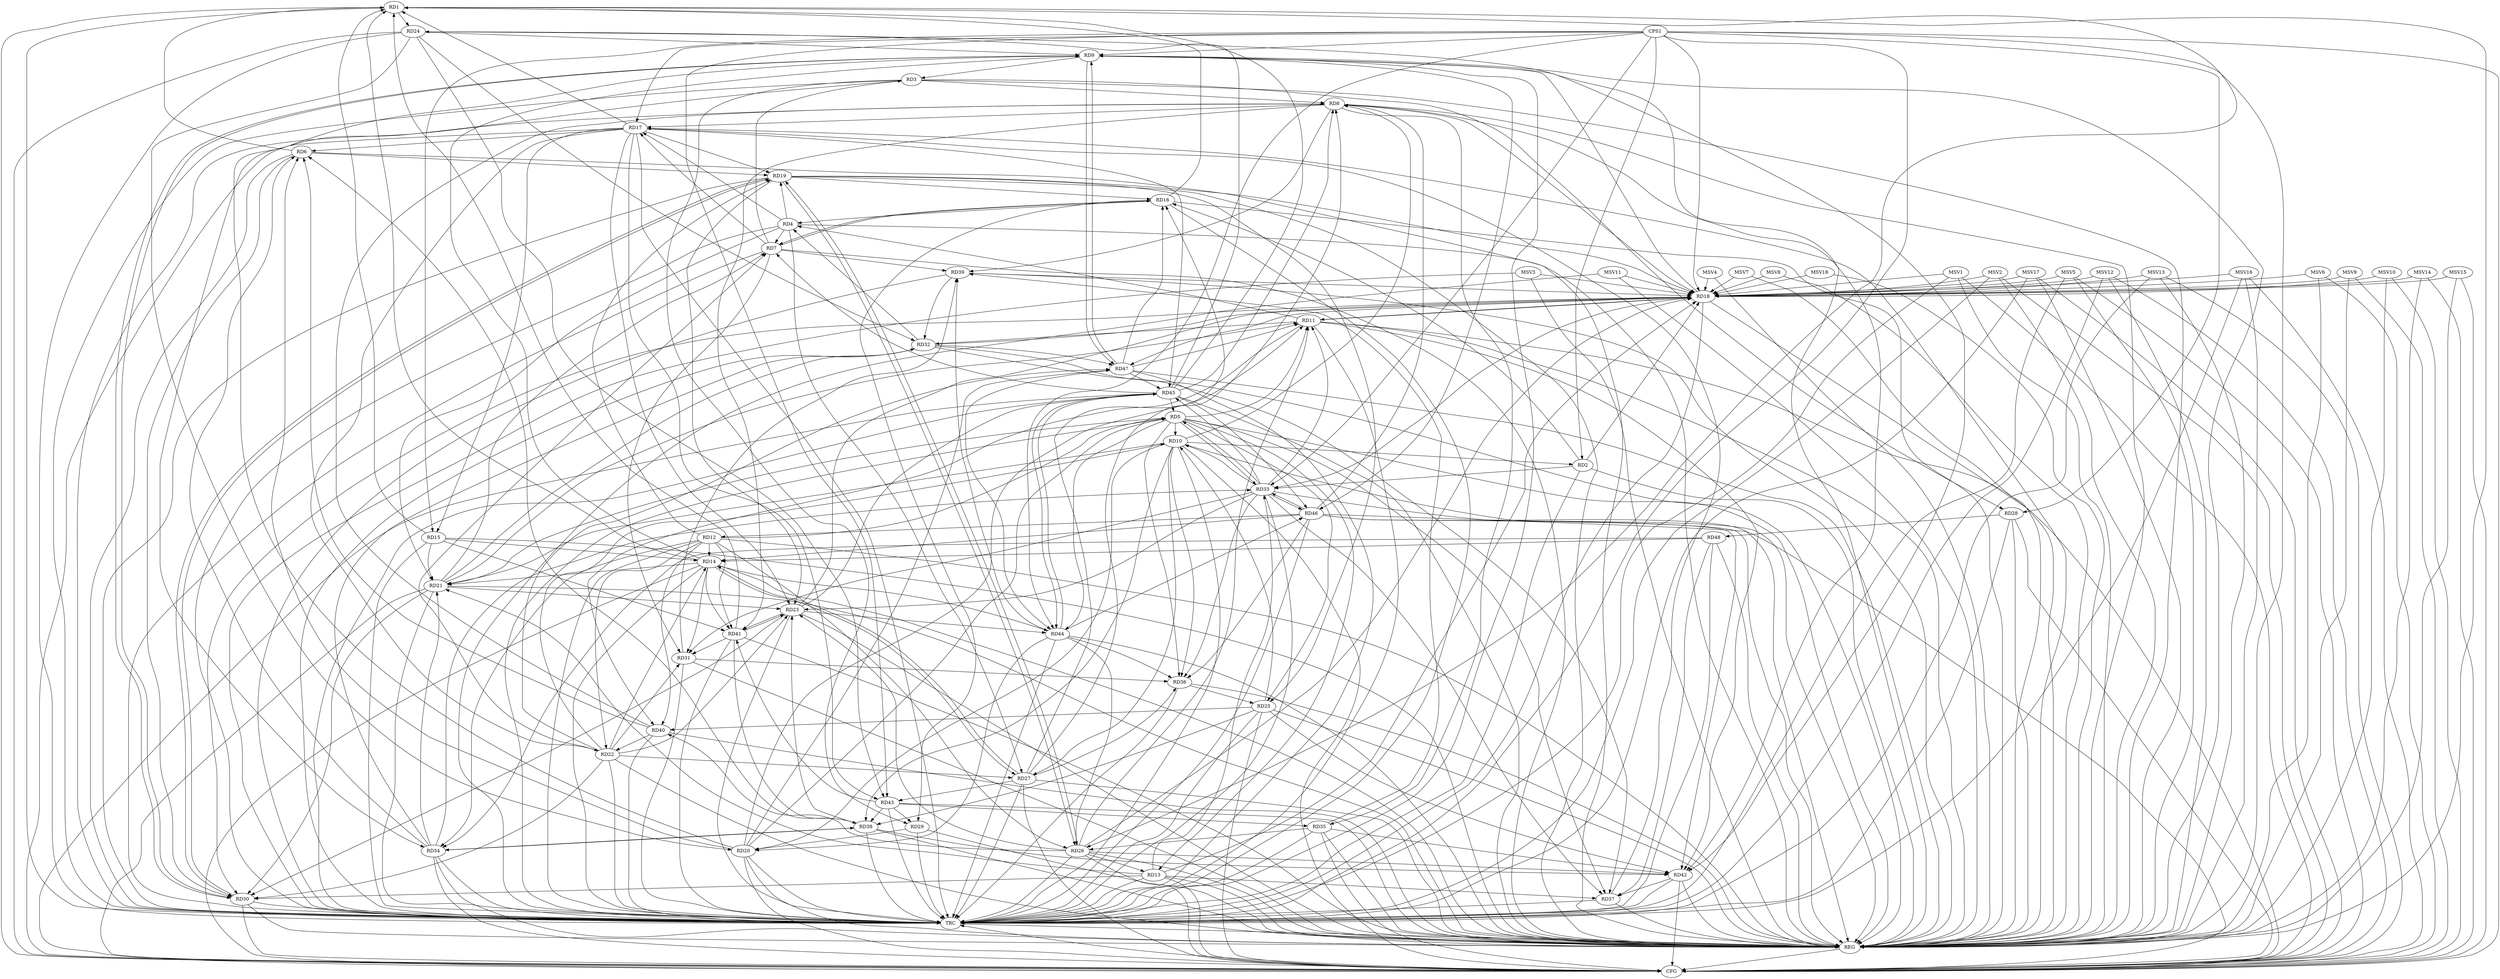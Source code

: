 strict digraph G {
  RD1 [ label="RD1" ];
  RD2 [ label="RD2" ];
  RD3 [ label="RD3" ];
  RD4 [ label="RD4" ];
  RD5 [ label="RD5" ];
  RD6 [ label="RD6" ];
  RD7 [ label="RD7" ];
  RD8 [ label="RD8" ];
  RD9 [ label="RD9" ];
  RD10 [ label="RD10" ];
  RD11 [ label="RD11" ];
  RD12 [ label="RD12" ];
  RD13 [ label="RD13" ];
  RD14 [ label="RD14" ];
  RD15 [ label="RD15" ];
  RD16 [ label="RD16" ];
  RD17 [ label="RD17" ];
  RD18 [ label="RD18" ];
  RD19 [ label="RD19" ];
  RD20 [ label="RD20" ];
  RD21 [ label="RD21" ];
  RD22 [ label="RD22" ];
  RD23 [ label="RD23" ];
  RD24 [ label="RD24" ];
  RD25 [ label="RD25" ];
  RD26 [ label="RD26" ];
  RD27 [ label="RD27" ];
  RD28 [ label="RD28" ];
  RD29 [ label="RD29" ];
  RD30 [ label="RD30" ];
  RD31 [ label="RD31" ];
  RD32 [ label="RD32" ];
  RD33 [ label="RD33" ];
  RD34 [ label="RD34" ];
  RD35 [ label="RD35" ];
  RD36 [ label="RD36" ];
  RD37 [ label="RD37" ];
  RD38 [ label="RD38" ];
  RD39 [ label="RD39" ];
  RD40 [ label="RD40" ];
  RD41 [ label="RD41" ];
  RD42 [ label="RD42" ];
  RD43 [ label="RD43" ];
  RD44 [ label="RD44" ];
  RD45 [ label="RD45" ];
  RD46 [ label="RD46" ];
  RD47 [ label="RD47" ];
  RD48 [ label="RD48" ];
  CPS1 [ label="CPS1" ];
  REG [ label="REG" ];
  CFG [ label="CFG" ];
  TRC [ label="TRC" ];
  MSV1 [ label="MSV1" ];
  MSV2 [ label="MSV2" ];
  MSV3 [ label="MSV3" ];
  MSV4 [ label="MSV4" ];
  MSV5 [ label="MSV5" ];
  MSV6 [ label="MSV6" ];
  MSV7 [ label="MSV7" ];
  MSV8 [ label="MSV8" ];
  MSV9 [ label="MSV9" ];
  MSV10 [ label="MSV10" ];
  MSV11 [ label="MSV11" ];
  MSV12 [ label="MSV12" ];
  MSV13 [ label="MSV13" ];
  MSV14 [ label="MSV14" ];
  MSV15 [ label="MSV15" ];
  MSV16 [ label="MSV16" ];
  MSV17 [ label="MSV17" ];
  MSV18 [ label="MSV18" ];
  RD6 -> RD1;
  RD14 -> RD1;
  RD15 -> RD1;
  RD16 -> RD1;
  RD17 -> RD1;
  RD1 -> RD24;
  RD1 -> RD26;
  RD41 -> RD1;
  RD45 -> RD1;
  RD10 -> RD2;
  RD2 -> RD16;
  RD2 -> RD18;
  RD2 -> RD33;
  RD7 -> RD3;
  RD3 -> RD8;
  RD9 -> RD3;
  RD3 -> RD28;
  RD3 -> RD29;
  RD3 -> RD34;
  RD4 -> RD7;
  RD11 -> RD4;
  RD16 -> RD4;
  RD4 -> RD17;
  RD4 -> RD19;
  RD4 -> RD21;
  RD4 -> RD27;
  RD32 -> RD4;
  RD5 -> RD10;
  RD5 -> RD11;
  RD12 -> RD5;
  RD5 -> RD13;
  RD20 -> RD5;
  RD21 -> RD5;
  RD5 -> RD25;
  RD5 -> RD33;
  RD33 -> RD5;
  RD5 -> RD36;
  RD5 -> RD37;
  RD5 -> RD44;
  RD45 -> RD5;
  RD17 -> RD6;
  RD6 -> RD19;
  RD20 -> RD6;
  RD6 -> RD30;
  RD34 -> RD6;
  RD38 -> RD6;
  RD40 -> RD6;
  RD7 -> RD16;
  RD16 -> RD7;
  RD7 -> RD17;
  RD21 -> RD7;
  RD22 -> RD7;
  RD7 -> RD31;
  RD7 -> RD39;
  RD45 -> RD7;
  RD10 -> RD8;
  RD8 -> RD17;
  RD8 -> RD18;
  RD27 -> RD8;
  RD8 -> RD35;
  RD8 -> RD39;
  RD40 -> RD8;
  RD8 -> RD41;
  RD8 -> RD42;
  RD45 -> RD8;
  RD46 -> RD8;
  RD14 -> RD9;
  RD18 -> RD9;
  RD20 -> RD9;
  RD24 -> RD9;
  RD9 -> RD30;
  RD30 -> RD9;
  RD9 -> RD42;
  RD9 -> RD46;
  RD9 -> RD47;
  RD47 -> RD9;
  RD10 -> RD20;
  RD10 -> RD21;
  RD22 -> RD10;
  RD25 -> RD10;
  RD10 -> RD27;
  RD33 -> RD10;
  RD10 -> RD36;
  RD10 -> RD38;
  RD11 -> RD18;
  RD18 -> RD11;
  RD20 -> RD11;
  RD21 -> RD11;
  RD26 -> RD11;
  RD11 -> RD32;
  RD33 -> RD11;
  RD11 -> RD40;
  RD11 -> RD42;
  RD47 -> RD11;
  RD12 -> RD14;
  RD12 -> RD19;
  RD12 -> RD22;
  RD12 -> RD26;
  RD12 -> RD34;
  RD12 -> RD40;
  RD12 -> RD41;
  RD46 -> RD12;
  RD13 -> RD18;
  RD13 -> RD21;
  RD26 -> RD13;
  RD13 -> RD30;
  RD13 -> RD33;
  RD13 -> RD37;
  RD15 -> RD14;
  RD14 -> RD21;
  RD22 -> RD14;
  RD14 -> RD27;
  RD27 -> RD14;
  RD14 -> RD31;
  RD14 -> RD41;
  RD14 -> RD44;
  RD46 -> RD14;
  RD48 -> RD14;
  RD17 -> RD15;
  RD15 -> RD21;
  RD15 -> RD41;
  RD19 -> RD16;
  RD27 -> RD16;
  RD16 -> RD29;
  RD47 -> RD16;
  RD17 -> RD19;
  RD17 -> RD22;
  RD17 -> RD23;
  RD37 -> RD17;
  RD17 -> RD43;
  RD17 -> RD45;
  RD19 -> RD18;
  RD23 -> RD18;
  RD26 -> RD18;
  RD18 -> RD30;
  RD32 -> RD18;
  RD18 -> RD33;
  RD39 -> RD18;
  RD18 -> RD47;
  RD19 -> RD23;
  RD19 -> RD25;
  RD19 -> RD26;
  RD26 -> RD19;
  RD19 -> RD30;
  RD30 -> RD19;
  RD24 -> RD20;
  RD29 -> RD20;
  RD44 -> RD20;
  RD20 -> RD47;
  RD21 -> RD23;
  RD21 -> RD30;
  RD21 -> RD32;
  RD34 -> RD21;
  RD22 -> RD23;
  RD22 -> RD27;
  RD22 -> RD30;
  RD22 -> RD31;
  RD40 -> RD22;
  RD22 -> RD47;
  RD26 -> RD23;
  RD23 -> RD30;
  RD33 -> RD23;
  RD38 -> RD23;
  RD23 -> RD41;
  RD41 -> RD23;
  RD23 -> RD44;
  RD23 -> RD45;
  RD24 -> RD32;
  RD24 -> RD43;
  RD45 -> RD24;
  RD36 -> RD25;
  RD25 -> RD38;
  RD25 -> RD40;
  RD25 -> RD42;
  RD35 -> RD26;
  RD26 -> RD40;
  RD26 -> RD42;
  RD44 -> RD26;
  RD27 -> RD36;
  RD27 -> RD43;
  RD28 -> RD48;
  RD43 -> RD29;
  RD33 -> RD31;
  RD31 -> RD36;
  RD31 -> RD39;
  RD41 -> RD31;
  RD34 -> RD32;
  RD32 -> RD37;
  RD39 -> RD32;
  RD32 -> RD47;
  RD34 -> RD33;
  RD33 -> RD36;
  RD33 -> RD37;
  RD33 -> RD45;
  RD33 -> RD46;
  RD46 -> RD33;
  RD34 -> RD38;
  RD38 -> RD34;
  RD48 -> RD34;
  RD35 -> RD39;
  RD35 -> RD42;
  RD43 -> RD35;
  RD44 -> RD36;
  RD46 -> RD36;
  RD42 -> RD37;
  RD48 -> RD37;
  RD41 -> RD38;
  RD38 -> RD42;
  RD43 -> RD38;
  RD44 -> RD39;
  RD43 -> RD41;
  RD46 -> RD42;
  RD44 -> RD45;
  RD45 -> RD44;
  RD44 -> RD46;
  RD47 -> RD44;
  RD45 -> RD46;
  RD47 -> RD45;
  CPS1 -> RD43;
  CPS1 -> RD44;
  CPS1 -> RD15;
  CPS1 -> RD18;
  CPS1 -> RD28;
  CPS1 -> RD2;
  CPS1 -> RD17;
  CPS1 -> RD9;
  CPS1 -> RD33;
  RD1 -> REG;
  RD2 -> REG;
  RD3 -> REG;
  RD4 -> REG;
  RD5 -> REG;
  RD6 -> REG;
  RD7 -> REG;
  RD8 -> REG;
  RD9 -> REG;
  RD10 -> REG;
  RD11 -> REG;
  RD12 -> REG;
  RD13 -> REG;
  RD14 -> REG;
  RD15 -> REG;
  RD16 -> REG;
  RD17 -> REG;
  RD18 -> REG;
  RD19 -> REG;
  RD20 -> REG;
  RD21 -> REG;
  RD22 -> REG;
  RD23 -> REG;
  RD24 -> REG;
  RD25 -> REG;
  RD26 -> REG;
  RD27 -> REG;
  RD28 -> REG;
  RD29 -> REG;
  RD30 -> REG;
  RD31 -> REG;
  RD32 -> REG;
  RD33 -> REG;
  RD34 -> REG;
  RD35 -> REG;
  RD36 -> REG;
  RD37 -> REG;
  RD38 -> REG;
  RD39 -> REG;
  RD40 -> REG;
  RD41 -> REG;
  RD42 -> REG;
  RD43 -> REG;
  RD44 -> REG;
  RD45 -> REG;
  RD46 -> REG;
  RD47 -> REG;
  RD48 -> REG;
  CPS1 -> REG;
  RD26 -> CFG;
  RD35 -> CFG;
  RD27 -> CFG;
  RD20 -> CFG;
  RD11 -> CFG;
  CPS1 -> CFG;
  RD46 -> CFG;
  RD30 -> CFG;
  RD28 -> CFG;
  RD42 -> CFG;
  RD10 -> CFG;
  RD13 -> CFG;
  RD1 -> CFG;
  RD17 -> CFG;
  RD34 -> CFG;
  RD25 -> CFG;
  RD21 -> CFG;
  RD14 -> CFG;
  RD45 -> CFG;
  RD24 -> CFG;
  REG -> CFG;
  RD1 -> TRC;
  RD2 -> TRC;
  RD3 -> TRC;
  RD4 -> TRC;
  RD5 -> TRC;
  RD6 -> TRC;
  RD7 -> TRC;
  RD8 -> TRC;
  RD9 -> TRC;
  RD10 -> TRC;
  RD11 -> TRC;
  RD12 -> TRC;
  RD13 -> TRC;
  RD14 -> TRC;
  RD15 -> TRC;
  RD16 -> TRC;
  RD17 -> TRC;
  RD18 -> TRC;
  RD19 -> TRC;
  RD20 -> TRC;
  RD21 -> TRC;
  RD22 -> TRC;
  RD23 -> TRC;
  RD24 -> TRC;
  RD25 -> TRC;
  RD26 -> TRC;
  RD27 -> TRC;
  RD28 -> TRC;
  RD29 -> TRC;
  RD30 -> TRC;
  RD31 -> TRC;
  RD32 -> TRC;
  RD33 -> TRC;
  RD34 -> TRC;
  RD35 -> TRC;
  RD36 -> TRC;
  RD37 -> TRC;
  RD38 -> TRC;
  RD39 -> TRC;
  RD40 -> TRC;
  RD41 -> TRC;
  RD42 -> TRC;
  RD43 -> TRC;
  RD44 -> TRC;
  RD45 -> TRC;
  RD46 -> TRC;
  RD47 -> TRC;
  RD48 -> TRC;
  CPS1 -> TRC;
  CFG -> TRC;
  TRC -> REG;
  MSV1 -> RD18;
  MSV2 -> RD18;
  MSV3 -> RD18;
  MSV4 -> RD18;
  MSV5 -> RD18;
  MSV6 -> RD18;
  MSV1 -> REG;
  MSV1 -> TRC;
  MSV1 -> CFG;
  MSV2 -> REG;
  MSV2 -> TRC;
  MSV2 -> CFG;
  MSV3 -> REG;
  MSV3 -> TRC;
  MSV4 -> REG;
  MSV5 -> REG;
  MSV5 -> TRC;
  MSV5 -> CFG;
  MSV6 -> REG;
  MSV6 -> CFG;
  MSV7 -> RD18;
  MSV8 -> RD18;
  MSV7 -> REG;
  MSV8 -> REG;
  MSV9 -> RD18;
  MSV10 -> RD18;
  MSV9 -> REG;
  MSV9 -> CFG;
  MSV10 -> REG;
  MSV10 -> CFG;
  MSV11 -> RD18;
  MSV11 -> REG;
  MSV11 -> TRC;
  MSV12 -> RD18;
  MSV12 -> REG;
  MSV12 -> TRC;
  MSV12 -> CFG;
  MSV13 -> RD18;
  MSV13 -> REG;
  MSV13 -> TRC;
  MSV13 -> CFG;
  MSV14 -> RD18;
  MSV14 -> REG;
  MSV14 -> CFG;
  MSV15 -> RD18;
  MSV16 -> RD18;
  MSV15 -> REG;
  MSV15 -> CFG;
  MSV16 -> REG;
  MSV16 -> TRC;
  MSV16 -> CFG;
  MSV17 -> RD18;
  MSV18 -> RD18;
  MSV17 -> REG;
  MSV17 -> TRC;
  MSV17 -> CFG;
  MSV18 -> REG;
}
